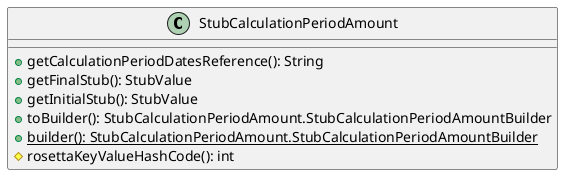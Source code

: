 @startuml

    class StubCalculationPeriodAmount [[StubCalculationPeriodAmount.html]] {
        +getCalculationPeriodDatesReference(): String
        +getFinalStub(): StubValue
        +getInitialStub(): StubValue
        +toBuilder(): StubCalculationPeriodAmount.StubCalculationPeriodAmountBuilder
        {static} +builder(): StubCalculationPeriodAmount.StubCalculationPeriodAmountBuilder
        #rosettaKeyValueHashCode(): int
    }

@enduml
